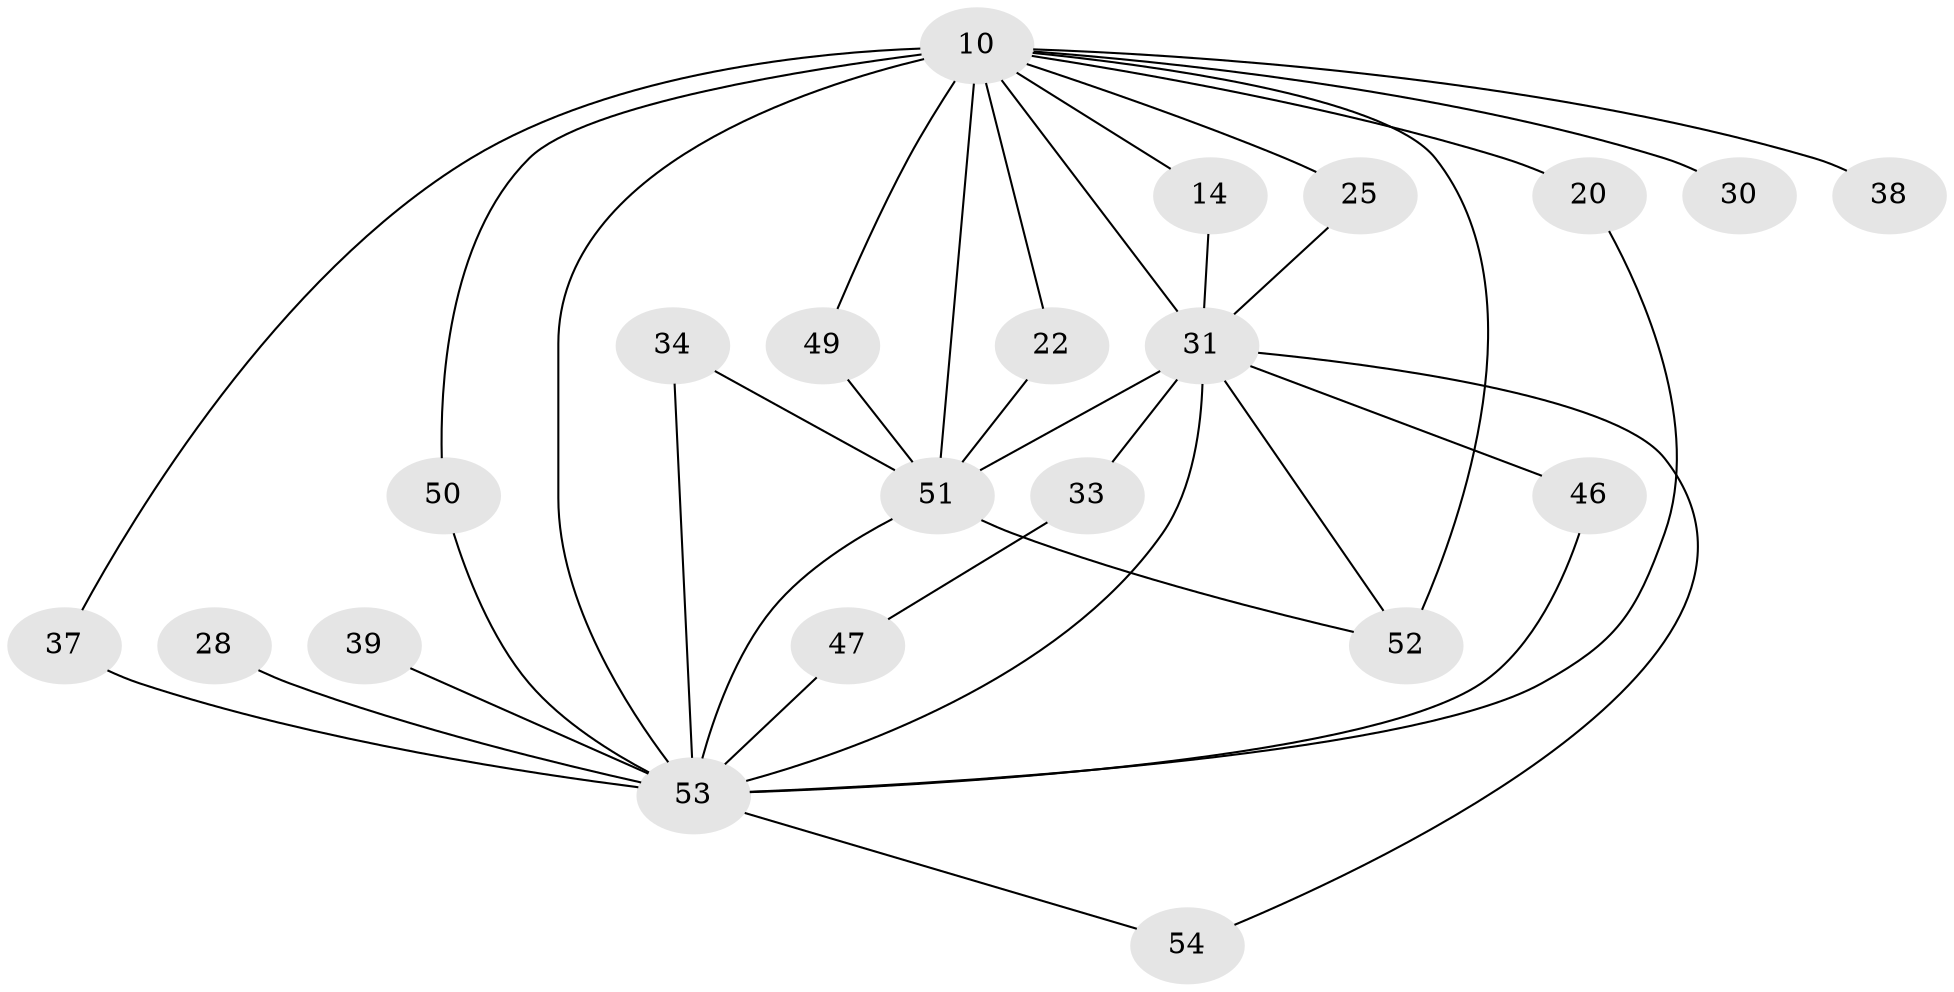 // original degree distribution, {18: 0.018518518518518517, 12: 0.037037037037037035, 17: 0.037037037037037035, 20: 0.018518518518518517, 14: 0.018518518518518517, 15: 0.037037037037037035, 16: 0.018518518518518517, 3: 0.18518518518518517, 4: 0.07407407407407407, 2: 0.5370370370370371, 6: 0.018518518518518517}
// Generated by graph-tools (version 1.1) at 2025/47/03/04/25 21:47:46]
// undirected, 21 vertices, 36 edges
graph export_dot {
graph [start="1"]
  node [color=gray90,style=filled];
  10 [super="+8+7"];
  14;
  20 [super="+13+19"];
  22;
  25;
  28;
  30;
  31 [super="+27+9"];
  33 [super="+16"];
  34;
  37 [super="+18"];
  38;
  39;
  46;
  47 [super="+17"];
  49;
  50;
  51 [super="+42+26+3"];
  52 [super="+45+48"];
  53 [super="+36+44+23"];
  54;
  10 -- 30 [weight=2];
  10 -- 38 [weight=2];
  10 -- 49;
  10 -- 20 [weight=3];
  10 -- 37;
  10 -- 14;
  10 -- 50;
  10 -- 22;
  10 -- 25;
  10 -- 51 [weight=11];
  10 -- 31 [weight=10];
  10 -- 53 [weight=11];
  10 -- 52 [weight=5];
  14 -- 31;
  20 -- 53;
  22 -- 51;
  25 -- 31;
  28 -- 53 [weight=2];
  31 -- 51 [weight=5];
  31 -- 46;
  31 -- 54;
  31 -- 53 [weight=8];
  31 -- 33 [weight=2];
  31 -- 52 [weight=4];
  33 -- 47;
  34 -- 51;
  34 -- 53;
  37 -- 53 [weight=2];
  39 -- 53 [weight=2];
  46 -- 53;
  47 -- 53 [weight=3];
  49 -- 51;
  50 -- 53;
  51 -- 53 [weight=5];
  51 -- 52;
  53 -- 54;
}
